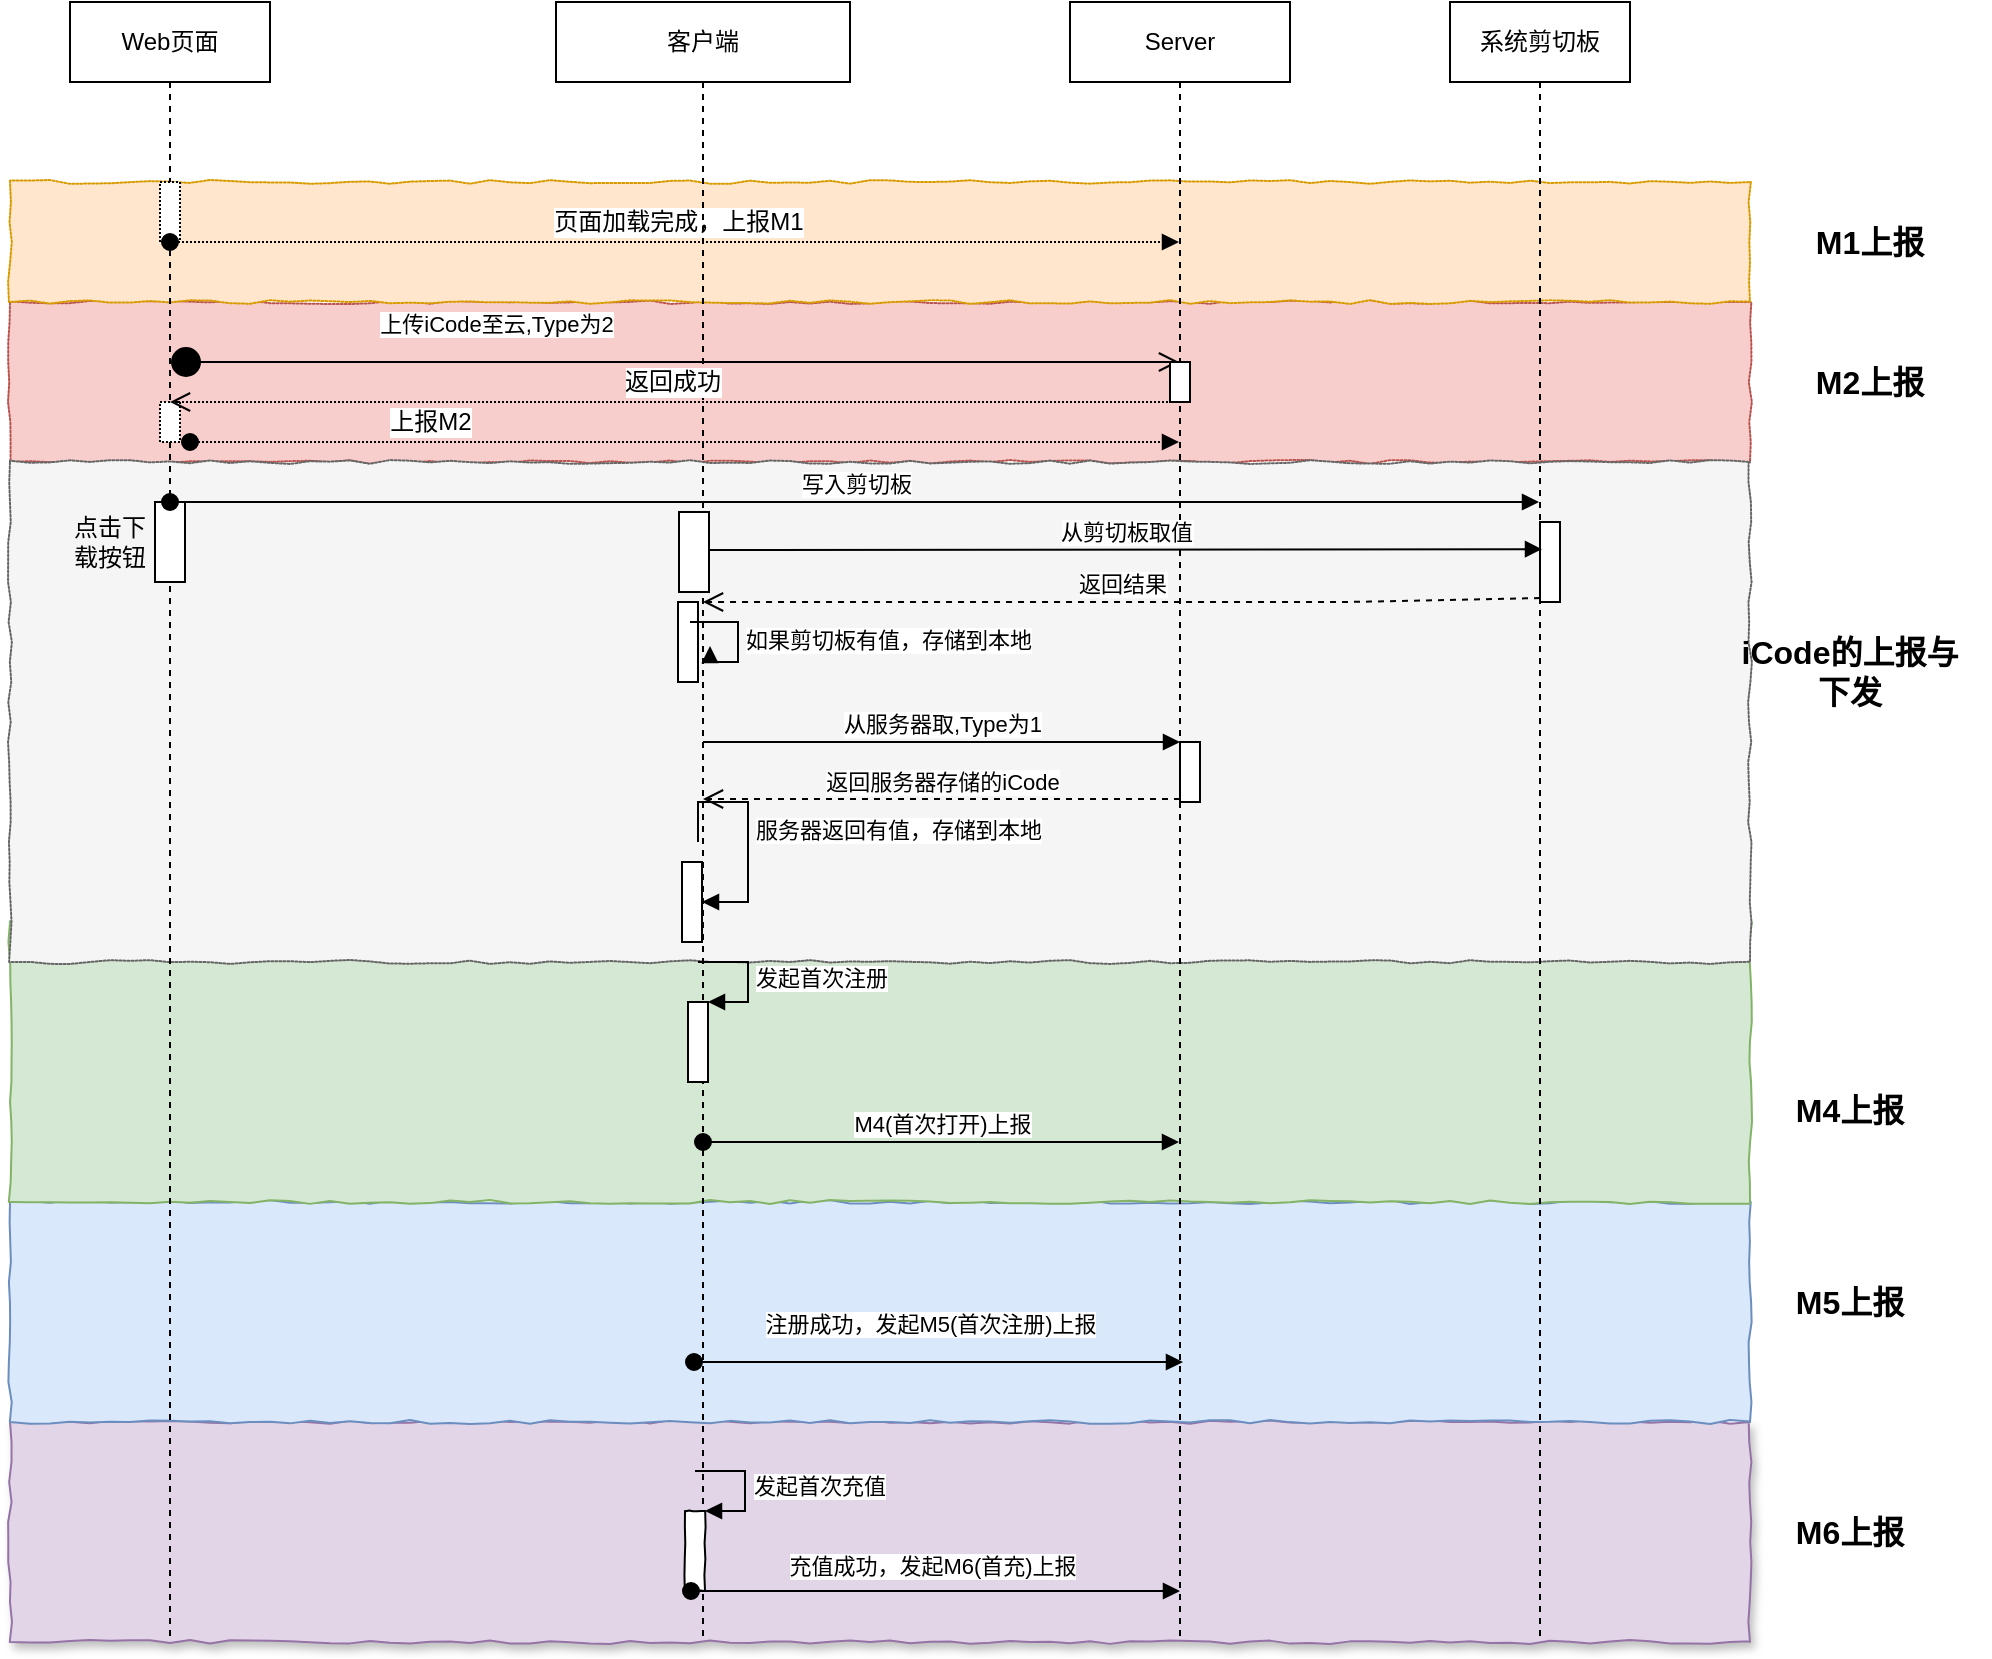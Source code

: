 <mxfile version="10.7.7" type="github"><diagram id="KuDxBfszrxAnam2XZdTy" name="Page-1"><mxGraphModel dx="1394" dy="764" grid="1" gridSize="10" guides="1" tooltips="1" connect="1" arrows="1" fold="1" page="1" pageScale="1" pageWidth="827" pageHeight="1169" math="0" shadow="0"><root><mxCell id="0"/><mxCell id="1" parent="0"/><mxCell id="Y66CrLRCLnVCdqmLz18k-22" value="" style="rounded=0;whiteSpace=wrap;html=1;dashed=1;dashPattern=1 1;comic=1;fillColor=#f8cecc;strokeColor=#b85450;" vertex="1" parent="1"><mxGeometry x="90" y="160" width="870" height="80" as="geometry"/></mxCell><mxCell id="Y66CrLRCLnVCdqmLz18k-20" value="" style="rounded=0;whiteSpace=wrap;html=1;dashed=1;dashPattern=1 1;comic=1;fillColor=#ffe6cc;strokeColor=#d79b00;" vertex="1" parent="1"><mxGeometry x="90" y="100" width="870" height="60" as="geometry"/></mxCell><mxCell id="Xbw5VLq4ikStmexM9F53-58" value="" style="rounded=0;whiteSpace=wrap;html=1;shadow=1;comic=1;fillColor=#e1d5e7;strokeColor=#9673a6;" parent="1" vertex="1"><mxGeometry x="90" y="720" width="870" height="110" as="geometry"/></mxCell><mxCell id="Xbw5VLq4ikStmexM9F53-48" value="" style="rounded=0;whiteSpace=wrap;html=1;shadow=0;comic=1;fillColor=#dae8fc;strokeColor=#6c8ebf;" parent="1" vertex="1"><mxGeometry x="90" y="610" width="870" height="110" as="geometry"/></mxCell><mxCell id="Xbw5VLq4ikStmexM9F53-46" value="" style="rounded=0;whiteSpace=wrap;html=1;fillColor=#d5e8d4;shadow=0;strokeColor=#82b366;comic=1;" parent="1" vertex="1"><mxGeometry x="90" y="470" width="870" height="140" as="geometry"/></mxCell><mxCell id="Xbw5VLq4ikStmexM9F53-39" value="" style="rounded=0;whiteSpace=wrap;html=1;fillColor=#f5f5f5;strokeColor=#666666;fontColor=#333333;comic=1;shadow=0;dashed=1;dashPattern=1 1;" parent="1" vertex="1"><mxGeometry x="90" y="240" width="870" height="250" as="geometry"/></mxCell><mxCell id="Xbw5VLq4ikStmexM9F53-1" value="Web页面" style="shape=umlLifeline;perimeter=lifelinePerimeter;whiteSpace=wrap;html=1;container=1;collapsible=0;recursiveResize=0;outlineConnect=0;" parent="1" vertex="1"><mxGeometry x="120" y="10" width="100" height="820" as="geometry"/></mxCell><mxCell id="Xbw5VLq4ikStmexM9F53-19" value="" style="html=1;points=[];perimeter=orthogonalPerimeter;" parent="Xbw5VLq4ikStmexM9F53-1" vertex="1"><mxGeometry x="42.5" y="250" width="15" height="40" as="geometry"/></mxCell><mxCell id="Y66CrLRCLnVCdqmLz18k-12" value="" style="html=1;points=[];perimeter=orthogonalPerimeter;dashed=1;dashPattern=1 1;" vertex="1" parent="Xbw5VLq4ikStmexM9F53-1"><mxGeometry x="45" y="200" width="10" height="20" as="geometry"/></mxCell><mxCell id="Y66CrLRCLnVCdqmLz18k-13" value="dispatch" style="html=1;verticalAlign=bottom;startArrow=oval;startFill=1;endArrow=block;startSize=8;dashed=1;dashPattern=1 1;" edge="1" parent="Xbw5VLq4ikStmexM9F53-1" target="Xbw5VLq4ikStmexM9F53-2"><mxGeometry x="-0.515" width="60" relative="1" as="geometry"><mxPoint x="60" y="220" as="sourcePoint"/><mxPoint x="120" y="220" as="targetPoint"/><mxPoint as="offset"/></mxGeometry></mxCell><mxCell id="Y66CrLRCLnVCdqmLz18k-15" value="上报M2" style="text;html=1;resizable=0;points=[];align=center;verticalAlign=middle;labelBackgroundColor=#ffffff;" vertex="1" connectable="0" parent="Y66CrLRCLnVCdqmLz18k-13"><mxGeometry x="-0.401" y="1" relative="1" as="geometry"><mxPoint x="-28" y="-9" as="offset"/></mxGeometry></mxCell><mxCell id="Y66CrLRCLnVCdqmLz18k-17" value="" style="html=1;points=[];perimeter=orthogonalPerimeter;dashed=1;dashPattern=1 1;" vertex="1" parent="Xbw5VLq4ikStmexM9F53-1"><mxGeometry x="45" y="90" width="10" height="30" as="geometry"/></mxCell><mxCell id="Y66CrLRCLnVCdqmLz18k-18" value="dispatch" style="html=1;verticalAlign=bottom;startArrow=oval;startFill=1;endArrow=block;startSize=8;dashed=1;dashPattern=1 1;" edge="1" parent="Xbw5VLq4ikStmexM9F53-1" target="Xbw5VLq4ikStmexM9F53-2"><mxGeometry width="60" relative="1" as="geometry"><mxPoint x="50" y="120" as="sourcePoint"/><mxPoint x="110" y="120" as="targetPoint"/></mxGeometry></mxCell><mxCell id="Y66CrLRCLnVCdqmLz18k-19" value="页面加载完成，上报M1" style="text;html=1;resizable=0;points=[];align=center;verticalAlign=middle;labelBackgroundColor=#ffffff;" vertex="1" connectable="0" parent="Y66CrLRCLnVCdqmLz18k-18"><mxGeometry x="-0.156" relative="1" as="geometry"><mxPoint x="41" y="-10" as="offset"/></mxGeometry></mxCell><mxCell id="Xbw5VLq4ikStmexM9F53-2" value="Server" style="shape=umlLifeline;perimeter=lifelinePerimeter;whiteSpace=wrap;html=1;container=1;collapsible=0;recursiveResize=0;outlineConnect=0;" parent="1" vertex="1"><mxGeometry x="620" y="10" width="110" height="820" as="geometry"/></mxCell><mxCell id="Xbw5VLq4ikStmexM9F53-34" value="" style="html=1;points=[];perimeter=orthogonalPerimeter;" parent="Xbw5VLq4ikStmexM9F53-2" vertex="1"><mxGeometry x="55" y="370" width="10" height="30" as="geometry"/></mxCell><mxCell id="Xbw5VLq4ikStmexM9F53-3" value="客户端" style="shape=umlLifeline;perimeter=lifelinePerimeter;whiteSpace=wrap;html=1;container=1;collapsible=0;recursiveResize=0;outlineConnect=0;" parent="1" vertex="1"><mxGeometry x="363" y="10" width="147" height="820" as="geometry"/></mxCell><mxCell id="Xbw5VLq4ikStmexM9F53-21" value="" style="html=1;points=[];perimeter=orthogonalPerimeter;" parent="Xbw5VLq4ikStmexM9F53-3" vertex="1"><mxGeometry x="61.5" y="255" width="15" height="40" as="geometry"/></mxCell><mxCell id="Xbw5VLq4ikStmexM9F53-32" value="" style="html=1;points=[];perimeter=orthogonalPerimeter;" parent="Xbw5VLq4ikStmexM9F53-3" vertex="1"><mxGeometry x="61" y="300" width="10" height="40" as="geometry"/></mxCell><mxCell id="Xbw5VLq4ikStmexM9F53-33" value="如果剪切板有值，存储到本地" style="edgeStyle=orthogonalEdgeStyle;html=1;align=left;spacingLeft=2;endArrow=block;rounded=0;entryX=1.6;entryY=0.55;entryDx=0;entryDy=0;entryPerimeter=0;" parent="Xbw5VLq4ikStmexM9F53-3" target="Xbw5VLq4ikStmexM9F53-32" edge="1"><mxGeometry relative="1" as="geometry"><mxPoint x="67" y="310" as="sourcePoint"/><Array as="points"><mxPoint x="91" y="310"/><mxPoint x="91" y="330"/><mxPoint x="77" y="330"/></Array><mxPoint x="67" y="320" as="targetPoint"/></mxGeometry></mxCell><mxCell id="Xbw5VLq4ikStmexM9F53-37" value="" style="html=1;points=[];perimeter=orthogonalPerimeter;" parent="Xbw5VLq4ikStmexM9F53-3" vertex="1"><mxGeometry x="63" y="430" width="10" height="40" as="geometry"/></mxCell><mxCell id="Xbw5VLq4ikStmexM9F53-38" value="服务器返回有值，存储到本地" style="edgeStyle=orthogonalEdgeStyle;html=1;align=left;spacingLeft=2;endArrow=block;rounded=0;" parent="Xbw5VLq4ikStmexM9F53-3" edge="1"><mxGeometry relative="1" as="geometry"><mxPoint x="71" y="420" as="sourcePoint"/><Array as="points"><mxPoint x="71" y="400"/><mxPoint x="96" y="400"/><mxPoint x="96" y="450"/><mxPoint x="73" y="450"/></Array><mxPoint x="73" y="450" as="targetPoint"/></mxGeometry></mxCell><mxCell id="Y66CrLRCLnVCdqmLz18k-1" value="" style="html=1;points=[];perimeter=orthogonalPerimeter;fillColor=#FFFFFF;" vertex="1" parent="Xbw5VLq4ikStmexM9F53-3"><mxGeometry x="66" y="500" width="10" height="40" as="geometry"/></mxCell><mxCell id="Y66CrLRCLnVCdqmLz18k-2" value="发起首次注册" style="edgeStyle=orthogonalEdgeStyle;html=1;align=left;spacingLeft=2;endArrow=block;rounded=0;entryX=1;entryY=0;" edge="1" target="Y66CrLRCLnVCdqmLz18k-1" parent="Xbw5VLq4ikStmexM9F53-3"><mxGeometry relative="1" as="geometry"><mxPoint x="71" y="480" as="sourcePoint"/><Array as="points"><mxPoint x="96" y="480"/></Array></mxGeometry></mxCell><mxCell id="Xbw5VLq4ikStmexM9F53-26" value="系统剪切板" style="shape=umlLifeline;perimeter=lifelinePerimeter;whiteSpace=wrap;html=1;container=1;collapsible=0;recursiveResize=0;outlineConnect=0;" parent="1" vertex="1"><mxGeometry x="810" y="10" width="90" height="820" as="geometry"/></mxCell><mxCell id="Xbw5VLq4ikStmexM9F53-29" value="" style="html=1;points=[];perimeter=orthogonalPerimeter;" parent="Xbw5VLq4ikStmexM9F53-26" vertex="1"><mxGeometry x="45" y="260" width="10" height="40" as="geometry"/></mxCell><mxCell id="Xbw5VLq4ikStmexM9F53-30" value="从剪切板取值" style="html=1;verticalAlign=bottom;endArrow=block;entryX=0.1;entryY=0.34;entryDx=0;entryDy=0;entryPerimeter=0;" parent="1" target="Xbw5VLq4ikStmexM9F53-29" edge="1"><mxGeometry relative="1" as="geometry"><mxPoint x="440" y="284" as="sourcePoint"/><Array as="points"/></mxGeometry></mxCell><mxCell id="Xbw5VLq4ikStmexM9F53-31" value="返回结果" style="html=1;verticalAlign=bottom;endArrow=open;dashed=1;endSize=8;exitX=0;exitY=0.95;" parent="1" source="Xbw5VLq4ikStmexM9F53-29" target="Xbw5VLq4ikStmexM9F53-3" edge="1"><mxGeometry relative="1" as="geometry"><mxPoint x="785" y="426" as="targetPoint"/><Array as="points"><mxPoint x="760" y="310"/></Array></mxGeometry></mxCell><mxCell id="Xbw5VLq4ikStmexM9F53-35" value="从服务器取,Type为1" style="html=1;verticalAlign=bottom;endArrow=block;entryX=0;entryY=0;" parent="1" source="Xbw5VLq4ikStmexM9F53-3" target="Xbw5VLq4ikStmexM9F53-34" edge="1"><mxGeometry relative="1" as="geometry"><mxPoint x="605" y="440" as="sourcePoint"/></mxGeometry></mxCell><mxCell id="Xbw5VLq4ikStmexM9F53-36" value="返回服务器存储的iCode" style="html=1;verticalAlign=bottom;endArrow=open;dashed=1;endSize=8;exitX=0;exitY=0.95;" parent="1" source="Xbw5VLq4ikStmexM9F53-34" target="Xbw5VLq4ikStmexM9F53-3" edge="1"><mxGeometry relative="1" as="geometry"><mxPoint x="605" y="516" as="targetPoint"/></mxGeometry></mxCell><mxCell id="Xbw5VLq4ikStmexM9F53-40" value="&lt;b&gt;&lt;font style=&quot;font-size: 16px&quot;&gt;iCode的上报与下发&lt;/font&gt;&lt;/b&gt;" style="text;html=1;strokeColor=none;fillColor=none;align=center;verticalAlign=middle;whiteSpace=wrap;rounded=0;" parent="1" vertex="1"><mxGeometry x="950" y="325" width="120" height="40" as="geometry"/></mxCell><mxCell id="Xbw5VLq4ikStmexM9F53-41" value="M4(首次打开)上报" style="html=1;verticalAlign=bottom;startArrow=oval;startFill=1;endArrow=block;startSize=8;" parent="1" source="Xbw5VLq4ikStmexM9F53-3" target="Xbw5VLq4ikStmexM9F53-2" edge="1"><mxGeometry width="60" relative="1" as="geometry"><mxPoint x="440" y="570" as="sourcePoint"/><mxPoint x="500" y="570" as="targetPoint"/><Array as="points"><mxPoint x="620" y="580"/></Array></mxGeometry></mxCell><mxCell id="Xbw5VLq4ikStmexM9F53-47" value="&lt;b&gt;&lt;font style=&quot;font-size: 16px&quot;&gt;M4上报&lt;/font&gt;&lt;/b&gt;" style="text;html=1;strokeColor=none;fillColor=none;align=center;verticalAlign=middle;whiteSpace=wrap;rounded=0;" parent="1" vertex="1"><mxGeometry x="950" y="544" width="120" height="40" as="geometry"/></mxCell><mxCell id="Xbw5VLq4ikStmexM9F53-50" value="&lt;b&gt;&lt;font style=&quot;font-size: 16px&quot;&gt;M5上报&lt;/font&gt;&lt;/b&gt;" style="text;html=1;strokeColor=none;fillColor=none;align=center;verticalAlign=middle;whiteSpace=wrap;rounded=0;" parent="1" vertex="1"><mxGeometry x="950" y="640" width="120" height="40" as="geometry"/></mxCell><mxCell id="Xbw5VLq4ikStmexM9F53-59" value="&lt;b&gt;&lt;font style=&quot;font-size: 16px&quot;&gt;M6上报&lt;/font&gt;&lt;/b&gt;" style="text;html=1;strokeColor=none;fillColor=none;align=center;verticalAlign=middle;whiteSpace=wrap;rounded=0;" parent="1" vertex="1"><mxGeometry x="950" y="755" width="120" height="40" as="geometry"/></mxCell><mxCell id="Xbw5VLq4ikStmexM9F53-27" value="写入剪切板" style="html=1;verticalAlign=bottom;startArrow=oval;startFill=1;endArrow=block;startSize=8;" parent="1" target="Xbw5VLq4ikStmexM9F53-26" edge="1" source="Xbw5VLq4ikStmexM9F53-1"><mxGeometry width="60" relative="1" as="geometry"><mxPoint x="170" y="170" as="sourcePoint"/><mxPoint x="230" y="170" as="targetPoint"/><Array as="points"><mxPoint x="320" y="260"/></Array></mxGeometry></mxCell><mxCell id="Xbw5VLq4ikStmexM9F53-12" value="上传iCode至云,Type为2" style="html=1;verticalAlign=bottom;startArrow=circle;startFill=1;endArrow=open;startSize=6;endSize=8;" parent="1" target="Xbw5VLq4ikStmexM9F53-2" edge="1" source="Xbw5VLq4ikStmexM9F53-1"><mxGeometry x="-0.354" y="10" width="80" relative="1" as="geometry"><mxPoint x="160" y="210" as="sourcePoint"/><mxPoint x="250" y="100" as="targetPoint"/><mxPoint as="offset"/><Array as="points"><mxPoint x="170" y="190"/></Array></mxGeometry></mxCell><mxCell id="Y66CrLRCLnVCdqmLz18k-6" value="" style="html=1;points=[];perimeter=orthogonalPerimeter;" vertex="1" parent="1"><mxGeometry x="670" y="190" width="10" height="20" as="geometry"/></mxCell><mxCell id="Y66CrLRCLnVCdqmLz18k-11" value="return" style="html=1;verticalAlign=bottom;endArrow=open;dashed=1;endSize=8;dashPattern=1 1;exitX=0.1;exitY=1;exitDx=0;exitDy=0;exitPerimeter=0;" edge="1" parent="1" source="Y66CrLRCLnVCdqmLz18k-6" target="Xbw5VLq4ikStmexM9F53-1"><mxGeometry relative="1" as="geometry"><mxPoint x="670" y="220" as="sourcePoint"/><mxPoint x="590" y="220" as="targetPoint"/></mxGeometry></mxCell><mxCell id="Y66CrLRCLnVCdqmLz18k-14" value="返回成功" style="text;html=1;resizable=0;points=[];align=center;verticalAlign=middle;labelBackgroundColor=#ffffff;" vertex="1" connectable="0" parent="Y66CrLRCLnVCdqmLz18k-11"><mxGeometry x="0.428" y="3" relative="1" as="geometry"><mxPoint x="107" y="-13" as="offset"/></mxGeometry></mxCell><mxCell id="Y66CrLRCLnVCdqmLz18k-21" value="&lt;b&gt;&lt;font style=&quot;font-size: 16px&quot;&gt;M1上报&lt;/font&gt;&lt;/b&gt;" style="text;html=1;strokeColor=none;fillColor=none;align=center;verticalAlign=middle;whiteSpace=wrap;rounded=0;" vertex="1" parent="1"><mxGeometry x="960" y="110" width="120" height="40" as="geometry"/></mxCell><mxCell id="Y66CrLRCLnVCdqmLz18k-23" value="&lt;b&gt;&lt;font style=&quot;font-size: 16px&quot;&gt;M2上报&lt;/font&gt;&lt;/b&gt;" style="text;html=1;strokeColor=none;fillColor=none;align=center;verticalAlign=middle;whiteSpace=wrap;rounded=0;" vertex="1" parent="1"><mxGeometry x="960" y="180" width="120" height="40" as="geometry"/></mxCell><mxCell id="Y66CrLRCLnVCdqmLz18k-26" value="点击下载按钮" style="text;html=1;strokeColor=none;fillColor=none;align=center;verticalAlign=middle;whiteSpace=wrap;rounded=0;dashed=1;dashPattern=1 1;comic=1;" vertex="1" parent="1"><mxGeometry x="120" y="270" width="40" height="20" as="geometry"/></mxCell><mxCell id="Y66CrLRCLnVCdqmLz18k-27" value="发起首次充值" style="edgeStyle=orthogonalEdgeStyle;html=1;align=left;spacingLeft=2;endArrow=block;rounded=0;entryX=1;entryY=0;" edge="1" target="Y66CrLRCLnVCdqmLz18k-28" parent="1"><mxGeometry relative="1" as="geometry"><mxPoint x="432.5" y="744.5" as="sourcePoint"/><Array as="points"><mxPoint x="457.5" y="744.5"/></Array></mxGeometry></mxCell><mxCell id="Y66CrLRCLnVCdqmLz18k-28" value="" style="html=1;points=[];perimeter=orthogonalPerimeter;rounded=0;shadow=0;comic=1;fillColor=#FFFFFF;" vertex="1" parent="1"><mxGeometry x="427.5" y="764.5" width="10" height="40" as="geometry"/></mxCell><mxCell id="Y66CrLRCLnVCdqmLz18k-29" value="充值成功，发起M6(首充)上报" style="html=1;verticalAlign=bottom;startArrow=oval;startFill=1;endArrow=block;startSize=8;" edge="1" parent="1"><mxGeometry x="-0.022" y="5" width="60" relative="1" as="geometry"><mxPoint x="430.5" y="804.5" as="sourcePoint"/><mxPoint x="675" y="804.5" as="targetPoint"/><mxPoint x="1" y="1" as="offset"/></mxGeometry></mxCell><mxCell id="Y66CrLRCLnVCdqmLz18k-30" value="注册成功，发起M5(首次注册)上报" style="html=1;verticalAlign=bottom;startArrow=oval;startFill=1;endArrow=block;startSize=8;" edge="1" parent="1"><mxGeometry x="-0.035" y="10" width="60" relative="1" as="geometry"><mxPoint x="432" y="690" as="sourcePoint"/><mxPoint x="676.5" y="690" as="targetPoint"/><mxPoint as="offset"/></mxGeometry></mxCell></root></mxGraphModel></diagram></mxfile>